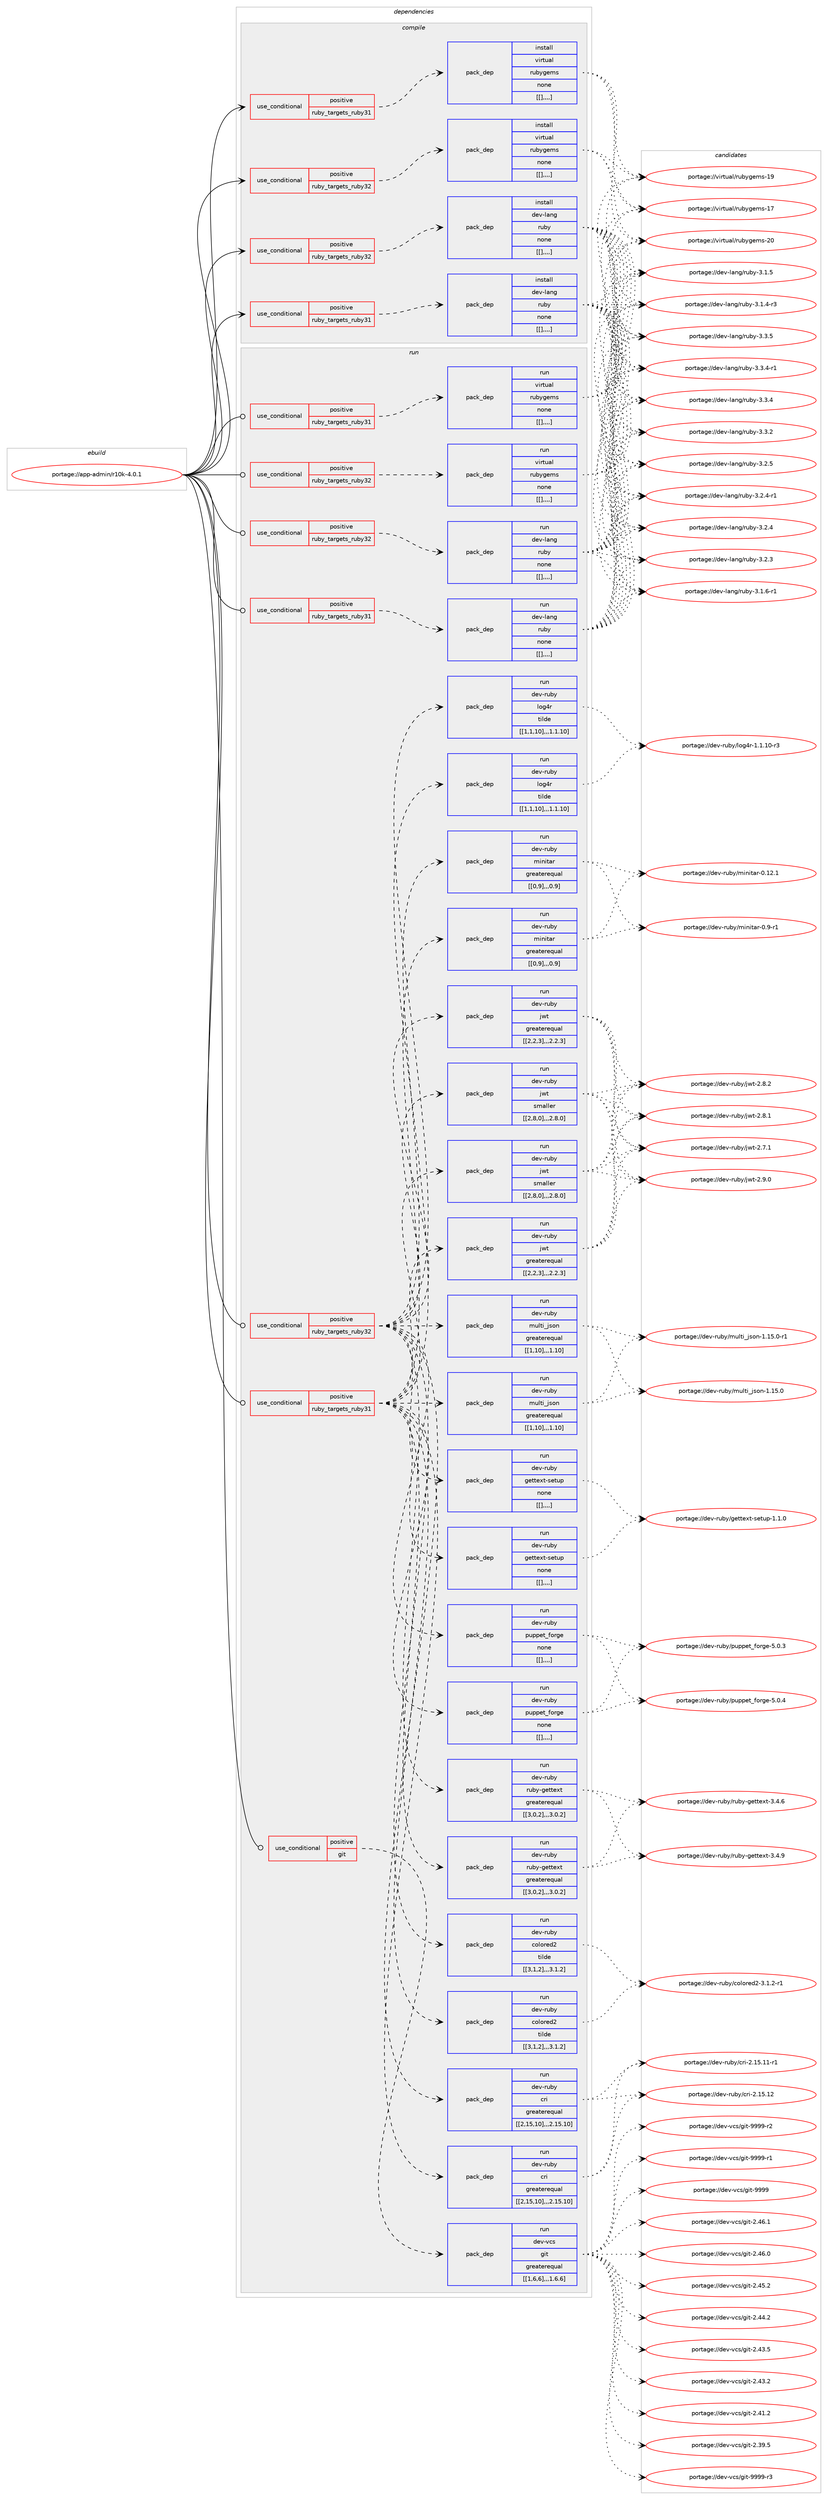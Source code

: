 digraph prolog {

# *************
# Graph options
# *************

newrank=true;
concentrate=true;
compound=true;
graph [rankdir=LR,fontname=Helvetica,fontsize=10,ranksep=1.5];#, ranksep=2.5, nodesep=0.2];
edge  [arrowhead=vee];
node  [fontname=Helvetica,fontsize=10];

# **********
# The ebuild
# **********

subgraph cluster_leftcol {
color=gray;
label=<<i>ebuild</i>>;
id [label="portage://app-admin/r10k-4.0.1", color=red, width=4, href="../app-admin/r10k-4.0.1.svg"];
}

# ****************
# The dependencies
# ****************

subgraph cluster_midcol {
color=gray;
label=<<i>dependencies</i>>;
subgraph cluster_compile {
fillcolor="#eeeeee";
style=filled;
label=<<i>compile</i>>;
subgraph cond966 {
dependency4144 [label=<<TABLE BORDER="0" CELLBORDER="1" CELLSPACING="0" CELLPADDING="4"><TR><TD ROWSPAN="3" CELLPADDING="10">use_conditional</TD></TR><TR><TD>positive</TD></TR><TR><TD>ruby_targets_ruby31</TD></TR></TABLE>>, shape=none, color=red];
subgraph pack3162 {
dependency4145 [label=<<TABLE BORDER="0" CELLBORDER="1" CELLSPACING="0" CELLPADDING="4" WIDTH="220"><TR><TD ROWSPAN="6" CELLPADDING="30">pack_dep</TD></TR><TR><TD WIDTH="110">install</TD></TR><TR><TD>dev-lang</TD></TR><TR><TD>ruby</TD></TR><TR><TD>none</TD></TR><TR><TD>[[],,,,]</TD></TR></TABLE>>, shape=none, color=blue];
}
dependency4144:e -> dependency4145:w [weight=20,style="dashed",arrowhead="vee"];
}
id:e -> dependency4144:w [weight=20,style="solid",arrowhead="vee"];
subgraph cond967 {
dependency4146 [label=<<TABLE BORDER="0" CELLBORDER="1" CELLSPACING="0" CELLPADDING="4"><TR><TD ROWSPAN="3" CELLPADDING="10">use_conditional</TD></TR><TR><TD>positive</TD></TR><TR><TD>ruby_targets_ruby31</TD></TR></TABLE>>, shape=none, color=red];
subgraph pack3163 {
dependency4147 [label=<<TABLE BORDER="0" CELLBORDER="1" CELLSPACING="0" CELLPADDING="4" WIDTH="220"><TR><TD ROWSPAN="6" CELLPADDING="30">pack_dep</TD></TR><TR><TD WIDTH="110">install</TD></TR><TR><TD>virtual</TD></TR><TR><TD>rubygems</TD></TR><TR><TD>none</TD></TR><TR><TD>[[],,,,]</TD></TR></TABLE>>, shape=none, color=blue];
}
dependency4146:e -> dependency4147:w [weight=20,style="dashed",arrowhead="vee"];
}
id:e -> dependency4146:w [weight=20,style="solid",arrowhead="vee"];
subgraph cond968 {
dependency4148 [label=<<TABLE BORDER="0" CELLBORDER="1" CELLSPACING="0" CELLPADDING="4"><TR><TD ROWSPAN="3" CELLPADDING="10">use_conditional</TD></TR><TR><TD>positive</TD></TR><TR><TD>ruby_targets_ruby32</TD></TR></TABLE>>, shape=none, color=red];
subgraph pack3164 {
dependency4149 [label=<<TABLE BORDER="0" CELLBORDER="1" CELLSPACING="0" CELLPADDING="4" WIDTH="220"><TR><TD ROWSPAN="6" CELLPADDING="30">pack_dep</TD></TR><TR><TD WIDTH="110">install</TD></TR><TR><TD>dev-lang</TD></TR><TR><TD>ruby</TD></TR><TR><TD>none</TD></TR><TR><TD>[[],,,,]</TD></TR></TABLE>>, shape=none, color=blue];
}
dependency4148:e -> dependency4149:w [weight=20,style="dashed",arrowhead="vee"];
}
id:e -> dependency4148:w [weight=20,style="solid",arrowhead="vee"];
subgraph cond969 {
dependency4150 [label=<<TABLE BORDER="0" CELLBORDER="1" CELLSPACING="0" CELLPADDING="4"><TR><TD ROWSPAN="3" CELLPADDING="10">use_conditional</TD></TR><TR><TD>positive</TD></TR><TR><TD>ruby_targets_ruby32</TD></TR></TABLE>>, shape=none, color=red];
subgraph pack3165 {
dependency4151 [label=<<TABLE BORDER="0" CELLBORDER="1" CELLSPACING="0" CELLPADDING="4" WIDTH="220"><TR><TD ROWSPAN="6" CELLPADDING="30">pack_dep</TD></TR><TR><TD WIDTH="110">install</TD></TR><TR><TD>virtual</TD></TR><TR><TD>rubygems</TD></TR><TR><TD>none</TD></TR><TR><TD>[[],,,,]</TD></TR></TABLE>>, shape=none, color=blue];
}
dependency4150:e -> dependency4151:w [weight=20,style="dashed",arrowhead="vee"];
}
id:e -> dependency4150:w [weight=20,style="solid",arrowhead="vee"];
}
subgraph cluster_compileandrun {
fillcolor="#eeeeee";
style=filled;
label=<<i>compile and run</i>>;
}
subgraph cluster_run {
fillcolor="#eeeeee";
style=filled;
label=<<i>run</i>>;
subgraph cond970 {
dependency4152 [label=<<TABLE BORDER="0" CELLBORDER="1" CELLSPACING="0" CELLPADDING="4"><TR><TD ROWSPAN="3" CELLPADDING="10">use_conditional</TD></TR><TR><TD>positive</TD></TR><TR><TD>git</TD></TR></TABLE>>, shape=none, color=red];
subgraph pack3166 {
dependency4153 [label=<<TABLE BORDER="0" CELLBORDER="1" CELLSPACING="0" CELLPADDING="4" WIDTH="220"><TR><TD ROWSPAN="6" CELLPADDING="30">pack_dep</TD></TR><TR><TD WIDTH="110">run</TD></TR><TR><TD>dev-vcs</TD></TR><TR><TD>git</TD></TR><TR><TD>greaterequal</TD></TR><TR><TD>[[1,6,6],,,1.6.6]</TD></TR></TABLE>>, shape=none, color=blue];
}
dependency4152:e -> dependency4153:w [weight=20,style="dashed",arrowhead="vee"];
}
id:e -> dependency4152:w [weight=20,style="solid",arrowhead="odot"];
subgraph cond971 {
dependency4154 [label=<<TABLE BORDER="0" CELLBORDER="1" CELLSPACING="0" CELLPADDING="4"><TR><TD ROWSPAN="3" CELLPADDING="10">use_conditional</TD></TR><TR><TD>positive</TD></TR><TR><TD>ruby_targets_ruby31</TD></TR></TABLE>>, shape=none, color=red];
subgraph pack3167 {
dependency4155 [label=<<TABLE BORDER="0" CELLBORDER="1" CELLSPACING="0" CELLPADDING="4" WIDTH="220"><TR><TD ROWSPAN="6" CELLPADDING="30">pack_dep</TD></TR><TR><TD WIDTH="110">run</TD></TR><TR><TD>dev-lang</TD></TR><TR><TD>ruby</TD></TR><TR><TD>none</TD></TR><TR><TD>[[],,,,]</TD></TR></TABLE>>, shape=none, color=blue];
}
dependency4154:e -> dependency4155:w [weight=20,style="dashed",arrowhead="vee"];
}
id:e -> dependency4154:w [weight=20,style="solid",arrowhead="odot"];
subgraph cond972 {
dependency4156 [label=<<TABLE BORDER="0" CELLBORDER="1" CELLSPACING="0" CELLPADDING="4"><TR><TD ROWSPAN="3" CELLPADDING="10">use_conditional</TD></TR><TR><TD>positive</TD></TR><TR><TD>ruby_targets_ruby31</TD></TR></TABLE>>, shape=none, color=red];
subgraph pack3168 {
dependency4157 [label=<<TABLE BORDER="0" CELLBORDER="1" CELLSPACING="0" CELLPADDING="4" WIDTH="220"><TR><TD ROWSPAN="6" CELLPADDING="30">pack_dep</TD></TR><TR><TD WIDTH="110">run</TD></TR><TR><TD>dev-ruby</TD></TR><TR><TD>colored2</TD></TR><TR><TD>tilde</TD></TR><TR><TD>[[3,1,2],,,3.1.2]</TD></TR></TABLE>>, shape=none, color=blue];
}
dependency4156:e -> dependency4157:w [weight=20,style="dashed",arrowhead="vee"];
subgraph pack3169 {
dependency4158 [label=<<TABLE BORDER="0" CELLBORDER="1" CELLSPACING="0" CELLPADDING="4" WIDTH="220"><TR><TD ROWSPAN="6" CELLPADDING="30">pack_dep</TD></TR><TR><TD WIDTH="110">run</TD></TR><TR><TD>dev-ruby</TD></TR><TR><TD>cri</TD></TR><TR><TD>greaterequal</TD></TR><TR><TD>[[2,15,10],,,2.15.10]</TD></TR></TABLE>>, shape=none, color=blue];
}
dependency4156:e -> dependency4158:w [weight=20,style="dashed",arrowhead="vee"];
subgraph pack3170 {
dependency4159 [label=<<TABLE BORDER="0" CELLBORDER="1" CELLSPACING="0" CELLPADDING="4" WIDTH="220"><TR><TD ROWSPAN="6" CELLPADDING="30">pack_dep</TD></TR><TR><TD WIDTH="110">run</TD></TR><TR><TD>dev-ruby</TD></TR><TR><TD>gettext-setup</TD></TR><TR><TD>none</TD></TR><TR><TD>[[],,,,]</TD></TR></TABLE>>, shape=none, color=blue];
}
dependency4156:e -> dependency4159:w [weight=20,style="dashed",arrowhead="vee"];
subgraph pack3171 {
dependency4160 [label=<<TABLE BORDER="0" CELLBORDER="1" CELLSPACING="0" CELLPADDING="4" WIDTH="220"><TR><TD ROWSPAN="6" CELLPADDING="30">pack_dep</TD></TR><TR><TD WIDTH="110">run</TD></TR><TR><TD>dev-ruby</TD></TR><TR><TD>jwt</TD></TR><TR><TD>greaterequal</TD></TR><TR><TD>[[2,2,3],,,2.2.3]</TD></TR></TABLE>>, shape=none, color=blue];
}
dependency4156:e -> dependency4160:w [weight=20,style="dashed",arrowhead="vee"];
subgraph pack3172 {
dependency4161 [label=<<TABLE BORDER="0" CELLBORDER="1" CELLSPACING="0" CELLPADDING="4" WIDTH="220"><TR><TD ROWSPAN="6" CELLPADDING="30">pack_dep</TD></TR><TR><TD WIDTH="110">run</TD></TR><TR><TD>dev-ruby</TD></TR><TR><TD>jwt</TD></TR><TR><TD>smaller</TD></TR><TR><TD>[[2,8,0],,,2.8.0]</TD></TR></TABLE>>, shape=none, color=blue];
}
dependency4156:e -> dependency4161:w [weight=20,style="dashed",arrowhead="vee"];
subgraph pack3173 {
dependency4162 [label=<<TABLE BORDER="0" CELLBORDER="1" CELLSPACING="0" CELLPADDING="4" WIDTH="220"><TR><TD ROWSPAN="6" CELLPADDING="30">pack_dep</TD></TR><TR><TD WIDTH="110">run</TD></TR><TR><TD>dev-ruby</TD></TR><TR><TD>ruby-gettext</TD></TR><TR><TD>greaterequal</TD></TR><TR><TD>[[3,0,2],,,3.0.2]</TD></TR></TABLE>>, shape=none, color=blue];
}
dependency4156:e -> dependency4162:w [weight=20,style="dashed",arrowhead="vee"];
subgraph pack3174 {
dependency4163 [label=<<TABLE BORDER="0" CELLBORDER="1" CELLSPACING="0" CELLPADDING="4" WIDTH="220"><TR><TD ROWSPAN="6" CELLPADDING="30">pack_dep</TD></TR><TR><TD WIDTH="110">run</TD></TR><TR><TD>dev-ruby</TD></TR><TR><TD>log4r</TD></TR><TR><TD>tilde</TD></TR><TR><TD>[[1,1,10],,,1.1.10]</TD></TR></TABLE>>, shape=none, color=blue];
}
dependency4156:e -> dependency4163:w [weight=20,style="dashed",arrowhead="vee"];
subgraph pack3175 {
dependency4164 [label=<<TABLE BORDER="0" CELLBORDER="1" CELLSPACING="0" CELLPADDING="4" WIDTH="220"><TR><TD ROWSPAN="6" CELLPADDING="30">pack_dep</TD></TR><TR><TD WIDTH="110">run</TD></TR><TR><TD>dev-ruby</TD></TR><TR><TD>minitar</TD></TR><TR><TD>greaterequal</TD></TR><TR><TD>[[0,9],,,0.9]</TD></TR></TABLE>>, shape=none, color=blue];
}
dependency4156:e -> dependency4164:w [weight=20,style="dashed",arrowhead="vee"];
subgraph pack3176 {
dependency4165 [label=<<TABLE BORDER="0" CELLBORDER="1" CELLSPACING="0" CELLPADDING="4" WIDTH="220"><TR><TD ROWSPAN="6" CELLPADDING="30">pack_dep</TD></TR><TR><TD WIDTH="110">run</TD></TR><TR><TD>dev-ruby</TD></TR><TR><TD>multi_json</TD></TR><TR><TD>greaterequal</TD></TR><TR><TD>[[1,10],,,1.10]</TD></TR></TABLE>>, shape=none, color=blue];
}
dependency4156:e -> dependency4165:w [weight=20,style="dashed",arrowhead="vee"];
subgraph pack3177 {
dependency4166 [label=<<TABLE BORDER="0" CELLBORDER="1" CELLSPACING="0" CELLPADDING="4" WIDTH="220"><TR><TD ROWSPAN="6" CELLPADDING="30">pack_dep</TD></TR><TR><TD WIDTH="110">run</TD></TR><TR><TD>dev-ruby</TD></TR><TR><TD>puppet_forge</TD></TR><TR><TD>none</TD></TR><TR><TD>[[],,,,]</TD></TR></TABLE>>, shape=none, color=blue];
}
dependency4156:e -> dependency4166:w [weight=20,style="dashed",arrowhead="vee"];
}
id:e -> dependency4156:w [weight=20,style="solid",arrowhead="odot"];
subgraph cond973 {
dependency4167 [label=<<TABLE BORDER="0" CELLBORDER="1" CELLSPACING="0" CELLPADDING="4"><TR><TD ROWSPAN="3" CELLPADDING="10">use_conditional</TD></TR><TR><TD>positive</TD></TR><TR><TD>ruby_targets_ruby31</TD></TR></TABLE>>, shape=none, color=red];
subgraph pack3178 {
dependency4168 [label=<<TABLE BORDER="0" CELLBORDER="1" CELLSPACING="0" CELLPADDING="4" WIDTH="220"><TR><TD ROWSPAN="6" CELLPADDING="30">pack_dep</TD></TR><TR><TD WIDTH="110">run</TD></TR><TR><TD>virtual</TD></TR><TR><TD>rubygems</TD></TR><TR><TD>none</TD></TR><TR><TD>[[],,,,]</TD></TR></TABLE>>, shape=none, color=blue];
}
dependency4167:e -> dependency4168:w [weight=20,style="dashed",arrowhead="vee"];
}
id:e -> dependency4167:w [weight=20,style="solid",arrowhead="odot"];
subgraph cond974 {
dependency4169 [label=<<TABLE BORDER="0" CELLBORDER="1" CELLSPACING="0" CELLPADDING="4"><TR><TD ROWSPAN="3" CELLPADDING="10">use_conditional</TD></TR><TR><TD>positive</TD></TR><TR><TD>ruby_targets_ruby32</TD></TR></TABLE>>, shape=none, color=red];
subgraph pack3179 {
dependency4170 [label=<<TABLE BORDER="0" CELLBORDER="1" CELLSPACING="0" CELLPADDING="4" WIDTH="220"><TR><TD ROWSPAN="6" CELLPADDING="30">pack_dep</TD></TR><TR><TD WIDTH="110">run</TD></TR><TR><TD>dev-lang</TD></TR><TR><TD>ruby</TD></TR><TR><TD>none</TD></TR><TR><TD>[[],,,,]</TD></TR></TABLE>>, shape=none, color=blue];
}
dependency4169:e -> dependency4170:w [weight=20,style="dashed",arrowhead="vee"];
}
id:e -> dependency4169:w [weight=20,style="solid",arrowhead="odot"];
subgraph cond975 {
dependency4171 [label=<<TABLE BORDER="0" CELLBORDER="1" CELLSPACING="0" CELLPADDING="4"><TR><TD ROWSPAN="3" CELLPADDING="10">use_conditional</TD></TR><TR><TD>positive</TD></TR><TR><TD>ruby_targets_ruby32</TD></TR></TABLE>>, shape=none, color=red];
subgraph pack3180 {
dependency4172 [label=<<TABLE BORDER="0" CELLBORDER="1" CELLSPACING="0" CELLPADDING="4" WIDTH="220"><TR><TD ROWSPAN="6" CELLPADDING="30">pack_dep</TD></TR><TR><TD WIDTH="110">run</TD></TR><TR><TD>dev-ruby</TD></TR><TR><TD>colored2</TD></TR><TR><TD>tilde</TD></TR><TR><TD>[[3,1,2],,,3.1.2]</TD></TR></TABLE>>, shape=none, color=blue];
}
dependency4171:e -> dependency4172:w [weight=20,style="dashed",arrowhead="vee"];
subgraph pack3181 {
dependency4173 [label=<<TABLE BORDER="0" CELLBORDER="1" CELLSPACING="0" CELLPADDING="4" WIDTH="220"><TR><TD ROWSPAN="6" CELLPADDING="30">pack_dep</TD></TR><TR><TD WIDTH="110">run</TD></TR><TR><TD>dev-ruby</TD></TR><TR><TD>cri</TD></TR><TR><TD>greaterequal</TD></TR><TR><TD>[[2,15,10],,,2.15.10]</TD></TR></TABLE>>, shape=none, color=blue];
}
dependency4171:e -> dependency4173:w [weight=20,style="dashed",arrowhead="vee"];
subgraph pack3182 {
dependency4174 [label=<<TABLE BORDER="0" CELLBORDER="1" CELLSPACING="0" CELLPADDING="4" WIDTH="220"><TR><TD ROWSPAN="6" CELLPADDING="30">pack_dep</TD></TR><TR><TD WIDTH="110">run</TD></TR><TR><TD>dev-ruby</TD></TR><TR><TD>gettext-setup</TD></TR><TR><TD>none</TD></TR><TR><TD>[[],,,,]</TD></TR></TABLE>>, shape=none, color=blue];
}
dependency4171:e -> dependency4174:w [weight=20,style="dashed",arrowhead="vee"];
subgraph pack3183 {
dependency4175 [label=<<TABLE BORDER="0" CELLBORDER="1" CELLSPACING="0" CELLPADDING="4" WIDTH="220"><TR><TD ROWSPAN="6" CELLPADDING="30">pack_dep</TD></TR><TR><TD WIDTH="110">run</TD></TR><TR><TD>dev-ruby</TD></TR><TR><TD>jwt</TD></TR><TR><TD>greaterequal</TD></TR><TR><TD>[[2,2,3],,,2.2.3]</TD></TR></TABLE>>, shape=none, color=blue];
}
dependency4171:e -> dependency4175:w [weight=20,style="dashed",arrowhead="vee"];
subgraph pack3184 {
dependency4176 [label=<<TABLE BORDER="0" CELLBORDER="1" CELLSPACING="0" CELLPADDING="4" WIDTH="220"><TR><TD ROWSPAN="6" CELLPADDING="30">pack_dep</TD></TR><TR><TD WIDTH="110">run</TD></TR><TR><TD>dev-ruby</TD></TR><TR><TD>jwt</TD></TR><TR><TD>smaller</TD></TR><TR><TD>[[2,8,0],,,2.8.0]</TD></TR></TABLE>>, shape=none, color=blue];
}
dependency4171:e -> dependency4176:w [weight=20,style="dashed",arrowhead="vee"];
subgraph pack3185 {
dependency4177 [label=<<TABLE BORDER="0" CELLBORDER="1" CELLSPACING="0" CELLPADDING="4" WIDTH="220"><TR><TD ROWSPAN="6" CELLPADDING="30">pack_dep</TD></TR><TR><TD WIDTH="110">run</TD></TR><TR><TD>dev-ruby</TD></TR><TR><TD>ruby-gettext</TD></TR><TR><TD>greaterequal</TD></TR><TR><TD>[[3,0,2],,,3.0.2]</TD></TR></TABLE>>, shape=none, color=blue];
}
dependency4171:e -> dependency4177:w [weight=20,style="dashed",arrowhead="vee"];
subgraph pack3186 {
dependency4178 [label=<<TABLE BORDER="0" CELLBORDER="1" CELLSPACING="0" CELLPADDING="4" WIDTH="220"><TR><TD ROWSPAN="6" CELLPADDING="30">pack_dep</TD></TR><TR><TD WIDTH="110">run</TD></TR><TR><TD>dev-ruby</TD></TR><TR><TD>log4r</TD></TR><TR><TD>tilde</TD></TR><TR><TD>[[1,1,10],,,1.1.10]</TD></TR></TABLE>>, shape=none, color=blue];
}
dependency4171:e -> dependency4178:w [weight=20,style="dashed",arrowhead="vee"];
subgraph pack3187 {
dependency4179 [label=<<TABLE BORDER="0" CELLBORDER="1" CELLSPACING="0" CELLPADDING="4" WIDTH="220"><TR><TD ROWSPAN="6" CELLPADDING="30">pack_dep</TD></TR><TR><TD WIDTH="110">run</TD></TR><TR><TD>dev-ruby</TD></TR><TR><TD>minitar</TD></TR><TR><TD>greaterequal</TD></TR><TR><TD>[[0,9],,,0.9]</TD></TR></TABLE>>, shape=none, color=blue];
}
dependency4171:e -> dependency4179:w [weight=20,style="dashed",arrowhead="vee"];
subgraph pack3188 {
dependency4180 [label=<<TABLE BORDER="0" CELLBORDER="1" CELLSPACING="0" CELLPADDING="4" WIDTH="220"><TR><TD ROWSPAN="6" CELLPADDING="30">pack_dep</TD></TR><TR><TD WIDTH="110">run</TD></TR><TR><TD>dev-ruby</TD></TR><TR><TD>multi_json</TD></TR><TR><TD>greaterequal</TD></TR><TR><TD>[[1,10],,,1.10]</TD></TR></TABLE>>, shape=none, color=blue];
}
dependency4171:e -> dependency4180:w [weight=20,style="dashed",arrowhead="vee"];
subgraph pack3189 {
dependency4181 [label=<<TABLE BORDER="0" CELLBORDER="1" CELLSPACING="0" CELLPADDING="4" WIDTH="220"><TR><TD ROWSPAN="6" CELLPADDING="30">pack_dep</TD></TR><TR><TD WIDTH="110">run</TD></TR><TR><TD>dev-ruby</TD></TR><TR><TD>puppet_forge</TD></TR><TR><TD>none</TD></TR><TR><TD>[[],,,,]</TD></TR></TABLE>>, shape=none, color=blue];
}
dependency4171:e -> dependency4181:w [weight=20,style="dashed",arrowhead="vee"];
}
id:e -> dependency4171:w [weight=20,style="solid",arrowhead="odot"];
subgraph cond976 {
dependency4182 [label=<<TABLE BORDER="0" CELLBORDER="1" CELLSPACING="0" CELLPADDING="4"><TR><TD ROWSPAN="3" CELLPADDING="10">use_conditional</TD></TR><TR><TD>positive</TD></TR><TR><TD>ruby_targets_ruby32</TD></TR></TABLE>>, shape=none, color=red];
subgraph pack3190 {
dependency4183 [label=<<TABLE BORDER="0" CELLBORDER="1" CELLSPACING="0" CELLPADDING="4" WIDTH="220"><TR><TD ROWSPAN="6" CELLPADDING="30">pack_dep</TD></TR><TR><TD WIDTH="110">run</TD></TR><TR><TD>virtual</TD></TR><TR><TD>rubygems</TD></TR><TR><TD>none</TD></TR><TR><TD>[[],,,,]</TD></TR></TABLE>>, shape=none, color=blue];
}
dependency4182:e -> dependency4183:w [weight=20,style="dashed",arrowhead="vee"];
}
id:e -> dependency4182:w [weight=20,style="solid",arrowhead="odot"];
}
}

# **************
# The candidates
# **************

subgraph cluster_choices {
rank=same;
color=gray;
label=<<i>candidates</i>>;

subgraph choice3162 {
color=black;
nodesep=1;
choice10010111845108971101034711411798121455146514653 [label="portage://dev-lang/ruby-3.3.5", color=red, width=4,href="../dev-lang/ruby-3.3.5.svg"];
choice100101118451089711010347114117981214551465146524511449 [label="portage://dev-lang/ruby-3.3.4-r1", color=red, width=4,href="../dev-lang/ruby-3.3.4-r1.svg"];
choice10010111845108971101034711411798121455146514652 [label="portage://dev-lang/ruby-3.3.4", color=red, width=4,href="../dev-lang/ruby-3.3.4.svg"];
choice10010111845108971101034711411798121455146514650 [label="portage://dev-lang/ruby-3.3.2", color=red, width=4,href="../dev-lang/ruby-3.3.2.svg"];
choice10010111845108971101034711411798121455146504653 [label="portage://dev-lang/ruby-3.2.5", color=red, width=4,href="../dev-lang/ruby-3.2.5.svg"];
choice100101118451089711010347114117981214551465046524511449 [label="portage://dev-lang/ruby-3.2.4-r1", color=red, width=4,href="../dev-lang/ruby-3.2.4-r1.svg"];
choice10010111845108971101034711411798121455146504652 [label="portage://dev-lang/ruby-3.2.4", color=red, width=4,href="../dev-lang/ruby-3.2.4.svg"];
choice10010111845108971101034711411798121455146504651 [label="portage://dev-lang/ruby-3.2.3", color=red, width=4,href="../dev-lang/ruby-3.2.3.svg"];
choice100101118451089711010347114117981214551464946544511449 [label="portage://dev-lang/ruby-3.1.6-r1", color=red, width=4,href="../dev-lang/ruby-3.1.6-r1.svg"];
choice10010111845108971101034711411798121455146494653 [label="portage://dev-lang/ruby-3.1.5", color=red, width=4,href="../dev-lang/ruby-3.1.5.svg"];
choice100101118451089711010347114117981214551464946524511451 [label="portage://dev-lang/ruby-3.1.4-r3", color=red, width=4,href="../dev-lang/ruby-3.1.4-r3.svg"];
dependency4145:e -> choice10010111845108971101034711411798121455146514653:w [style=dotted,weight="100"];
dependency4145:e -> choice100101118451089711010347114117981214551465146524511449:w [style=dotted,weight="100"];
dependency4145:e -> choice10010111845108971101034711411798121455146514652:w [style=dotted,weight="100"];
dependency4145:e -> choice10010111845108971101034711411798121455146514650:w [style=dotted,weight="100"];
dependency4145:e -> choice10010111845108971101034711411798121455146504653:w [style=dotted,weight="100"];
dependency4145:e -> choice100101118451089711010347114117981214551465046524511449:w [style=dotted,weight="100"];
dependency4145:e -> choice10010111845108971101034711411798121455146504652:w [style=dotted,weight="100"];
dependency4145:e -> choice10010111845108971101034711411798121455146504651:w [style=dotted,weight="100"];
dependency4145:e -> choice100101118451089711010347114117981214551464946544511449:w [style=dotted,weight="100"];
dependency4145:e -> choice10010111845108971101034711411798121455146494653:w [style=dotted,weight="100"];
dependency4145:e -> choice100101118451089711010347114117981214551464946524511451:w [style=dotted,weight="100"];
}
subgraph choice3163 {
color=black;
nodesep=1;
choice118105114116117971084711411798121103101109115455048 [label="portage://virtual/rubygems-20", color=red, width=4,href="../virtual/rubygems-20.svg"];
choice118105114116117971084711411798121103101109115454957 [label="portage://virtual/rubygems-19", color=red, width=4,href="../virtual/rubygems-19.svg"];
choice118105114116117971084711411798121103101109115454955 [label="portage://virtual/rubygems-17", color=red, width=4,href="../virtual/rubygems-17.svg"];
dependency4147:e -> choice118105114116117971084711411798121103101109115455048:w [style=dotted,weight="100"];
dependency4147:e -> choice118105114116117971084711411798121103101109115454957:w [style=dotted,weight="100"];
dependency4147:e -> choice118105114116117971084711411798121103101109115454955:w [style=dotted,weight="100"];
}
subgraph choice3164 {
color=black;
nodesep=1;
choice10010111845108971101034711411798121455146514653 [label="portage://dev-lang/ruby-3.3.5", color=red, width=4,href="../dev-lang/ruby-3.3.5.svg"];
choice100101118451089711010347114117981214551465146524511449 [label="portage://dev-lang/ruby-3.3.4-r1", color=red, width=4,href="../dev-lang/ruby-3.3.4-r1.svg"];
choice10010111845108971101034711411798121455146514652 [label="portage://dev-lang/ruby-3.3.4", color=red, width=4,href="../dev-lang/ruby-3.3.4.svg"];
choice10010111845108971101034711411798121455146514650 [label="portage://dev-lang/ruby-3.3.2", color=red, width=4,href="../dev-lang/ruby-3.3.2.svg"];
choice10010111845108971101034711411798121455146504653 [label="portage://dev-lang/ruby-3.2.5", color=red, width=4,href="../dev-lang/ruby-3.2.5.svg"];
choice100101118451089711010347114117981214551465046524511449 [label="portage://dev-lang/ruby-3.2.4-r1", color=red, width=4,href="../dev-lang/ruby-3.2.4-r1.svg"];
choice10010111845108971101034711411798121455146504652 [label="portage://dev-lang/ruby-3.2.4", color=red, width=4,href="../dev-lang/ruby-3.2.4.svg"];
choice10010111845108971101034711411798121455146504651 [label="portage://dev-lang/ruby-3.2.3", color=red, width=4,href="../dev-lang/ruby-3.2.3.svg"];
choice100101118451089711010347114117981214551464946544511449 [label="portage://dev-lang/ruby-3.1.6-r1", color=red, width=4,href="../dev-lang/ruby-3.1.6-r1.svg"];
choice10010111845108971101034711411798121455146494653 [label="portage://dev-lang/ruby-3.1.5", color=red, width=4,href="../dev-lang/ruby-3.1.5.svg"];
choice100101118451089711010347114117981214551464946524511451 [label="portage://dev-lang/ruby-3.1.4-r3", color=red, width=4,href="../dev-lang/ruby-3.1.4-r3.svg"];
dependency4149:e -> choice10010111845108971101034711411798121455146514653:w [style=dotted,weight="100"];
dependency4149:e -> choice100101118451089711010347114117981214551465146524511449:w [style=dotted,weight="100"];
dependency4149:e -> choice10010111845108971101034711411798121455146514652:w [style=dotted,weight="100"];
dependency4149:e -> choice10010111845108971101034711411798121455146514650:w [style=dotted,weight="100"];
dependency4149:e -> choice10010111845108971101034711411798121455146504653:w [style=dotted,weight="100"];
dependency4149:e -> choice100101118451089711010347114117981214551465046524511449:w [style=dotted,weight="100"];
dependency4149:e -> choice10010111845108971101034711411798121455146504652:w [style=dotted,weight="100"];
dependency4149:e -> choice10010111845108971101034711411798121455146504651:w [style=dotted,weight="100"];
dependency4149:e -> choice100101118451089711010347114117981214551464946544511449:w [style=dotted,weight="100"];
dependency4149:e -> choice10010111845108971101034711411798121455146494653:w [style=dotted,weight="100"];
dependency4149:e -> choice100101118451089711010347114117981214551464946524511451:w [style=dotted,weight="100"];
}
subgraph choice3165 {
color=black;
nodesep=1;
choice118105114116117971084711411798121103101109115455048 [label="portage://virtual/rubygems-20", color=red, width=4,href="../virtual/rubygems-20.svg"];
choice118105114116117971084711411798121103101109115454957 [label="portage://virtual/rubygems-19", color=red, width=4,href="../virtual/rubygems-19.svg"];
choice118105114116117971084711411798121103101109115454955 [label="portage://virtual/rubygems-17", color=red, width=4,href="../virtual/rubygems-17.svg"];
dependency4151:e -> choice118105114116117971084711411798121103101109115455048:w [style=dotted,weight="100"];
dependency4151:e -> choice118105114116117971084711411798121103101109115454957:w [style=dotted,weight="100"];
dependency4151:e -> choice118105114116117971084711411798121103101109115454955:w [style=dotted,weight="100"];
}
subgraph choice3166 {
color=black;
nodesep=1;
choice10010111845118991154710310511645575757574511451 [label="portage://dev-vcs/git-9999-r3", color=red, width=4,href="../dev-vcs/git-9999-r3.svg"];
choice10010111845118991154710310511645575757574511450 [label="portage://dev-vcs/git-9999-r2", color=red, width=4,href="../dev-vcs/git-9999-r2.svg"];
choice10010111845118991154710310511645575757574511449 [label="portage://dev-vcs/git-9999-r1", color=red, width=4,href="../dev-vcs/git-9999-r1.svg"];
choice1001011184511899115471031051164557575757 [label="portage://dev-vcs/git-9999", color=red, width=4,href="../dev-vcs/git-9999.svg"];
choice10010111845118991154710310511645504652544649 [label="portage://dev-vcs/git-2.46.1", color=red, width=4,href="../dev-vcs/git-2.46.1.svg"];
choice10010111845118991154710310511645504652544648 [label="portage://dev-vcs/git-2.46.0", color=red, width=4,href="../dev-vcs/git-2.46.0.svg"];
choice10010111845118991154710310511645504652534650 [label="portage://dev-vcs/git-2.45.2", color=red, width=4,href="../dev-vcs/git-2.45.2.svg"];
choice10010111845118991154710310511645504652524650 [label="portage://dev-vcs/git-2.44.2", color=red, width=4,href="../dev-vcs/git-2.44.2.svg"];
choice10010111845118991154710310511645504652514653 [label="portage://dev-vcs/git-2.43.5", color=red, width=4,href="../dev-vcs/git-2.43.5.svg"];
choice10010111845118991154710310511645504652514650 [label="portage://dev-vcs/git-2.43.2", color=red, width=4,href="../dev-vcs/git-2.43.2.svg"];
choice10010111845118991154710310511645504652494650 [label="portage://dev-vcs/git-2.41.2", color=red, width=4,href="../dev-vcs/git-2.41.2.svg"];
choice10010111845118991154710310511645504651574653 [label="portage://dev-vcs/git-2.39.5", color=red, width=4,href="../dev-vcs/git-2.39.5.svg"];
dependency4153:e -> choice10010111845118991154710310511645575757574511451:w [style=dotted,weight="100"];
dependency4153:e -> choice10010111845118991154710310511645575757574511450:w [style=dotted,weight="100"];
dependency4153:e -> choice10010111845118991154710310511645575757574511449:w [style=dotted,weight="100"];
dependency4153:e -> choice1001011184511899115471031051164557575757:w [style=dotted,weight="100"];
dependency4153:e -> choice10010111845118991154710310511645504652544649:w [style=dotted,weight="100"];
dependency4153:e -> choice10010111845118991154710310511645504652544648:w [style=dotted,weight="100"];
dependency4153:e -> choice10010111845118991154710310511645504652534650:w [style=dotted,weight="100"];
dependency4153:e -> choice10010111845118991154710310511645504652524650:w [style=dotted,weight="100"];
dependency4153:e -> choice10010111845118991154710310511645504652514653:w [style=dotted,weight="100"];
dependency4153:e -> choice10010111845118991154710310511645504652514650:w [style=dotted,weight="100"];
dependency4153:e -> choice10010111845118991154710310511645504652494650:w [style=dotted,weight="100"];
dependency4153:e -> choice10010111845118991154710310511645504651574653:w [style=dotted,weight="100"];
}
subgraph choice3167 {
color=black;
nodesep=1;
choice10010111845108971101034711411798121455146514653 [label="portage://dev-lang/ruby-3.3.5", color=red, width=4,href="../dev-lang/ruby-3.3.5.svg"];
choice100101118451089711010347114117981214551465146524511449 [label="portage://dev-lang/ruby-3.3.4-r1", color=red, width=4,href="../dev-lang/ruby-3.3.4-r1.svg"];
choice10010111845108971101034711411798121455146514652 [label="portage://dev-lang/ruby-3.3.4", color=red, width=4,href="../dev-lang/ruby-3.3.4.svg"];
choice10010111845108971101034711411798121455146514650 [label="portage://dev-lang/ruby-3.3.2", color=red, width=4,href="../dev-lang/ruby-3.3.2.svg"];
choice10010111845108971101034711411798121455146504653 [label="portage://dev-lang/ruby-3.2.5", color=red, width=4,href="../dev-lang/ruby-3.2.5.svg"];
choice100101118451089711010347114117981214551465046524511449 [label="portage://dev-lang/ruby-3.2.4-r1", color=red, width=4,href="../dev-lang/ruby-3.2.4-r1.svg"];
choice10010111845108971101034711411798121455146504652 [label="portage://dev-lang/ruby-3.2.4", color=red, width=4,href="../dev-lang/ruby-3.2.4.svg"];
choice10010111845108971101034711411798121455146504651 [label="portage://dev-lang/ruby-3.2.3", color=red, width=4,href="../dev-lang/ruby-3.2.3.svg"];
choice100101118451089711010347114117981214551464946544511449 [label="portage://dev-lang/ruby-3.1.6-r1", color=red, width=4,href="../dev-lang/ruby-3.1.6-r1.svg"];
choice10010111845108971101034711411798121455146494653 [label="portage://dev-lang/ruby-3.1.5", color=red, width=4,href="../dev-lang/ruby-3.1.5.svg"];
choice100101118451089711010347114117981214551464946524511451 [label="portage://dev-lang/ruby-3.1.4-r3", color=red, width=4,href="../dev-lang/ruby-3.1.4-r3.svg"];
dependency4155:e -> choice10010111845108971101034711411798121455146514653:w [style=dotted,weight="100"];
dependency4155:e -> choice100101118451089711010347114117981214551465146524511449:w [style=dotted,weight="100"];
dependency4155:e -> choice10010111845108971101034711411798121455146514652:w [style=dotted,weight="100"];
dependency4155:e -> choice10010111845108971101034711411798121455146514650:w [style=dotted,weight="100"];
dependency4155:e -> choice10010111845108971101034711411798121455146504653:w [style=dotted,weight="100"];
dependency4155:e -> choice100101118451089711010347114117981214551465046524511449:w [style=dotted,weight="100"];
dependency4155:e -> choice10010111845108971101034711411798121455146504652:w [style=dotted,weight="100"];
dependency4155:e -> choice10010111845108971101034711411798121455146504651:w [style=dotted,weight="100"];
dependency4155:e -> choice100101118451089711010347114117981214551464946544511449:w [style=dotted,weight="100"];
dependency4155:e -> choice10010111845108971101034711411798121455146494653:w [style=dotted,weight="100"];
dependency4155:e -> choice100101118451089711010347114117981214551464946524511451:w [style=dotted,weight="100"];
}
subgraph choice3168 {
color=black;
nodesep=1;
choice10010111845114117981214799111108111114101100504551464946504511449 [label="portage://dev-ruby/colored2-3.1.2-r1", color=red, width=4,href="../dev-ruby/colored2-3.1.2-r1.svg"];
dependency4157:e -> choice10010111845114117981214799111108111114101100504551464946504511449:w [style=dotted,weight="100"];
}
subgraph choice3169 {
color=black;
nodesep=1;
choice100101118451141179812147991141054550464953464950 [label="portage://dev-ruby/cri-2.15.12", color=red, width=4,href="../dev-ruby/cri-2.15.12.svg"];
choice1001011184511411798121479911410545504649534649494511449 [label="portage://dev-ruby/cri-2.15.11-r1", color=red, width=4,href="../dev-ruby/cri-2.15.11-r1.svg"];
dependency4158:e -> choice100101118451141179812147991141054550464953464950:w [style=dotted,weight="100"];
dependency4158:e -> choice1001011184511411798121479911410545504649534649494511449:w [style=dotted,weight="100"];
}
subgraph choice3170 {
color=black;
nodesep=1;
choice10010111845114117981214710310111611610112011645115101116117112454946494648 [label="portage://dev-ruby/gettext-setup-1.1.0", color=red, width=4,href="../dev-ruby/gettext-setup-1.1.0.svg"];
dependency4159:e -> choice10010111845114117981214710310111611610112011645115101116117112454946494648:w [style=dotted,weight="100"];
}
subgraph choice3171 {
color=black;
nodesep=1;
choice100101118451141179812147106119116455046574648 [label="portage://dev-ruby/jwt-2.9.0", color=red, width=4,href="../dev-ruby/jwt-2.9.0.svg"];
choice100101118451141179812147106119116455046564650 [label="portage://dev-ruby/jwt-2.8.2", color=red, width=4,href="../dev-ruby/jwt-2.8.2.svg"];
choice100101118451141179812147106119116455046564649 [label="portage://dev-ruby/jwt-2.8.1", color=red, width=4,href="../dev-ruby/jwt-2.8.1.svg"];
choice100101118451141179812147106119116455046554649 [label="portage://dev-ruby/jwt-2.7.1", color=red, width=4,href="../dev-ruby/jwt-2.7.1.svg"];
dependency4160:e -> choice100101118451141179812147106119116455046574648:w [style=dotted,weight="100"];
dependency4160:e -> choice100101118451141179812147106119116455046564650:w [style=dotted,weight="100"];
dependency4160:e -> choice100101118451141179812147106119116455046564649:w [style=dotted,weight="100"];
dependency4160:e -> choice100101118451141179812147106119116455046554649:w [style=dotted,weight="100"];
}
subgraph choice3172 {
color=black;
nodesep=1;
choice100101118451141179812147106119116455046574648 [label="portage://dev-ruby/jwt-2.9.0", color=red, width=4,href="../dev-ruby/jwt-2.9.0.svg"];
choice100101118451141179812147106119116455046564650 [label="portage://dev-ruby/jwt-2.8.2", color=red, width=4,href="../dev-ruby/jwt-2.8.2.svg"];
choice100101118451141179812147106119116455046564649 [label="portage://dev-ruby/jwt-2.8.1", color=red, width=4,href="../dev-ruby/jwt-2.8.1.svg"];
choice100101118451141179812147106119116455046554649 [label="portage://dev-ruby/jwt-2.7.1", color=red, width=4,href="../dev-ruby/jwt-2.7.1.svg"];
dependency4161:e -> choice100101118451141179812147106119116455046574648:w [style=dotted,weight="100"];
dependency4161:e -> choice100101118451141179812147106119116455046564650:w [style=dotted,weight="100"];
dependency4161:e -> choice100101118451141179812147106119116455046564649:w [style=dotted,weight="100"];
dependency4161:e -> choice100101118451141179812147106119116455046554649:w [style=dotted,weight="100"];
}
subgraph choice3173 {
color=black;
nodesep=1;
choice1001011184511411798121471141179812145103101116116101120116455146524657 [label="portage://dev-ruby/ruby-gettext-3.4.9", color=red, width=4,href="../dev-ruby/ruby-gettext-3.4.9.svg"];
choice1001011184511411798121471141179812145103101116116101120116455146524654 [label="portage://dev-ruby/ruby-gettext-3.4.6", color=red, width=4,href="../dev-ruby/ruby-gettext-3.4.6.svg"];
dependency4162:e -> choice1001011184511411798121471141179812145103101116116101120116455146524657:w [style=dotted,weight="100"];
dependency4162:e -> choice1001011184511411798121471141179812145103101116116101120116455146524654:w [style=dotted,weight="100"];
}
subgraph choice3174 {
color=black;
nodesep=1;
choice10010111845114117981214710811110352114454946494649484511451 [label="portage://dev-ruby/log4r-1.1.10-r3", color=red, width=4,href="../dev-ruby/log4r-1.1.10-r3.svg"];
dependency4163:e -> choice10010111845114117981214710811110352114454946494649484511451:w [style=dotted,weight="100"];
}
subgraph choice3175 {
color=black;
nodesep=1;
choice1001011184511411798121471091051101051169711445484649504649 [label="portage://dev-ruby/minitar-0.12.1", color=red, width=4,href="../dev-ruby/minitar-0.12.1.svg"];
choice10010111845114117981214710910511010511697114454846574511449 [label="portage://dev-ruby/minitar-0.9-r1", color=red, width=4,href="../dev-ruby/minitar-0.9-r1.svg"];
dependency4164:e -> choice1001011184511411798121471091051101051169711445484649504649:w [style=dotted,weight="100"];
dependency4164:e -> choice10010111845114117981214710910511010511697114454846574511449:w [style=dotted,weight="100"];
}
subgraph choice3176 {
color=black;
nodesep=1;
choice10010111845114117981214710911710811610595106115111110454946495346484511449 [label="portage://dev-ruby/multi_json-1.15.0-r1", color=red, width=4,href="../dev-ruby/multi_json-1.15.0-r1.svg"];
choice1001011184511411798121471091171081161059510611511111045494649534648 [label="portage://dev-ruby/multi_json-1.15.0", color=red, width=4,href="../dev-ruby/multi_json-1.15.0.svg"];
dependency4165:e -> choice10010111845114117981214710911710811610595106115111110454946495346484511449:w [style=dotted,weight="100"];
dependency4165:e -> choice1001011184511411798121471091171081161059510611511111045494649534648:w [style=dotted,weight="100"];
}
subgraph choice3177 {
color=black;
nodesep=1;
choice10010111845114117981214711211711211210111695102111114103101455346484652 [label="portage://dev-ruby/puppet_forge-5.0.4", color=red, width=4,href="../dev-ruby/puppet_forge-5.0.4.svg"];
choice10010111845114117981214711211711211210111695102111114103101455346484651 [label="portage://dev-ruby/puppet_forge-5.0.3", color=red, width=4,href="../dev-ruby/puppet_forge-5.0.3.svg"];
dependency4166:e -> choice10010111845114117981214711211711211210111695102111114103101455346484652:w [style=dotted,weight="100"];
dependency4166:e -> choice10010111845114117981214711211711211210111695102111114103101455346484651:w [style=dotted,weight="100"];
}
subgraph choice3178 {
color=black;
nodesep=1;
choice118105114116117971084711411798121103101109115455048 [label="portage://virtual/rubygems-20", color=red, width=4,href="../virtual/rubygems-20.svg"];
choice118105114116117971084711411798121103101109115454957 [label="portage://virtual/rubygems-19", color=red, width=4,href="../virtual/rubygems-19.svg"];
choice118105114116117971084711411798121103101109115454955 [label="portage://virtual/rubygems-17", color=red, width=4,href="../virtual/rubygems-17.svg"];
dependency4168:e -> choice118105114116117971084711411798121103101109115455048:w [style=dotted,weight="100"];
dependency4168:e -> choice118105114116117971084711411798121103101109115454957:w [style=dotted,weight="100"];
dependency4168:e -> choice118105114116117971084711411798121103101109115454955:w [style=dotted,weight="100"];
}
subgraph choice3179 {
color=black;
nodesep=1;
choice10010111845108971101034711411798121455146514653 [label="portage://dev-lang/ruby-3.3.5", color=red, width=4,href="../dev-lang/ruby-3.3.5.svg"];
choice100101118451089711010347114117981214551465146524511449 [label="portage://dev-lang/ruby-3.3.4-r1", color=red, width=4,href="../dev-lang/ruby-3.3.4-r1.svg"];
choice10010111845108971101034711411798121455146514652 [label="portage://dev-lang/ruby-3.3.4", color=red, width=4,href="../dev-lang/ruby-3.3.4.svg"];
choice10010111845108971101034711411798121455146514650 [label="portage://dev-lang/ruby-3.3.2", color=red, width=4,href="../dev-lang/ruby-3.3.2.svg"];
choice10010111845108971101034711411798121455146504653 [label="portage://dev-lang/ruby-3.2.5", color=red, width=4,href="../dev-lang/ruby-3.2.5.svg"];
choice100101118451089711010347114117981214551465046524511449 [label="portage://dev-lang/ruby-3.2.4-r1", color=red, width=4,href="../dev-lang/ruby-3.2.4-r1.svg"];
choice10010111845108971101034711411798121455146504652 [label="portage://dev-lang/ruby-3.2.4", color=red, width=4,href="../dev-lang/ruby-3.2.4.svg"];
choice10010111845108971101034711411798121455146504651 [label="portage://dev-lang/ruby-3.2.3", color=red, width=4,href="../dev-lang/ruby-3.2.3.svg"];
choice100101118451089711010347114117981214551464946544511449 [label="portage://dev-lang/ruby-3.1.6-r1", color=red, width=4,href="../dev-lang/ruby-3.1.6-r1.svg"];
choice10010111845108971101034711411798121455146494653 [label="portage://dev-lang/ruby-3.1.5", color=red, width=4,href="../dev-lang/ruby-3.1.5.svg"];
choice100101118451089711010347114117981214551464946524511451 [label="portage://dev-lang/ruby-3.1.4-r3", color=red, width=4,href="../dev-lang/ruby-3.1.4-r3.svg"];
dependency4170:e -> choice10010111845108971101034711411798121455146514653:w [style=dotted,weight="100"];
dependency4170:e -> choice100101118451089711010347114117981214551465146524511449:w [style=dotted,weight="100"];
dependency4170:e -> choice10010111845108971101034711411798121455146514652:w [style=dotted,weight="100"];
dependency4170:e -> choice10010111845108971101034711411798121455146514650:w [style=dotted,weight="100"];
dependency4170:e -> choice10010111845108971101034711411798121455146504653:w [style=dotted,weight="100"];
dependency4170:e -> choice100101118451089711010347114117981214551465046524511449:w [style=dotted,weight="100"];
dependency4170:e -> choice10010111845108971101034711411798121455146504652:w [style=dotted,weight="100"];
dependency4170:e -> choice10010111845108971101034711411798121455146504651:w [style=dotted,weight="100"];
dependency4170:e -> choice100101118451089711010347114117981214551464946544511449:w [style=dotted,weight="100"];
dependency4170:e -> choice10010111845108971101034711411798121455146494653:w [style=dotted,weight="100"];
dependency4170:e -> choice100101118451089711010347114117981214551464946524511451:w [style=dotted,weight="100"];
}
subgraph choice3180 {
color=black;
nodesep=1;
choice10010111845114117981214799111108111114101100504551464946504511449 [label="portage://dev-ruby/colored2-3.1.2-r1", color=red, width=4,href="../dev-ruby/colored2-3.1.2-r1.svg"];
dependency4172:e -> choice10010111845114117981214799111108111114101100504551464946504511449:w [style=dotted,weight="100"];
}
subgraph choice3181 {
color=black;
nodesep=1;
choice100101118451141179812147991141054550464953464950 [label="portage://dev-ruby/cri-2.15.12", color=red, width=4,href="../dev-ruby/cri-2.15.12.svg"];
choice1001011184511411798121479911410545504649534649494511449 [label="portage://dev-ruby/cri-2.15.11-r1", color=red, width=4,href="../dev-ruby/cri-2.15.11-r1.svg"];
dependency4173:e -> choice100101118451141179812147991141054550464953464950:w [style=dotted,weight="100"];
dependency4173:e -> choice1001011184511411798121479911410545504649534649494511449:w [style=dotted,weight="100"];
}
subgraph choice3182 {
color=black;
nodesep=1;
choice10010111845114117981214710310111611610112011645115101116117112454946494648 [label="portage://dev-ruby/gettext-setup-1.1.0", color=red, width=4,href="../dev-ruby/gettext-setup-1.1.0.svg"];
dependency4174:e -> choice10010111845114117981214710310111611610112011645115101116117112454946494648:w [style=dotted,weight="100"];
}
subgraph choice3183 {
color=black;
nodesep=1;
choice100101118451141179812147106119116455046574648 [label="portage://dev-ruby/jwt-2.9.0", color=red, width=4,href="../dev-ruby/jwt-2.9.0.svg"];
choice100101118451141179812147106119116455046564650 [label="portage://dev-ruby/jwt-2.8.2", color=red, width=4,href="../dev-ruby/jwt-2.8.2.svg"];
choice100101118451141179812147106119116455046564649 [label="portage://dev-ruby/jwt-2.8.1", color=red, width=4,href="../dev-ruby/jwt-2.8.1.svg"];
choice100101118451141179812147106119116455046554649 [label="portage://dev-ruby/jwt-2.7.1", color=red, width=4,href="../dev-ruby/jwt-2.7.1.svg"];
dependency4175:e -> choice100101118451141179812147106119116455046574648:w [style=dotted,weight="100"];
dependency4175:e -> choice100101118451141179812147106119116455046564650:w [style=dotted,weight="100"];
dependency4175:e -> choice100101118451141179812147106119116455046564649:w [style=dotted,weight="100"];
dependency4175:e -> choice100101118451141179812147106119116455046554649:w [style=dotted,weight="100"];
}
subgraph choice3184 {
color=black;
nodesep=1;
choice100101118451141179812147106119116455046574648 [label="portage://dev-ruby/jwt-2.9.0", color=red, width=4,href="../dev-ruby/jwt-2.9.0.svg"];
choice100101118451141179812147106119116455046564650 [label="portage://dev-ruby/jwt-2.8.2", color=red, width=4,href="../dev-ruby/jwt-2.8.2.svg"];
choice100101118451141179812147106119116455046564649 [label="portage://dev-ruby/jwt-2.8.1", color=red, width=4,href="../dev-ruby/jwt-2.8.1.svg"];
choice100101118451141179812147106119116455046554649 [label="portage://dev-ruby/jwt-2.7.1", color=red, width=4,href="../dev-ruby/jwt-2.7.1.svg"];
dependency4176:e -> choice100101118451141179812147106119116455046574648:w [style=dotted,weight="100"];
dependency4176:e -> choice100101118451141179812147106119116455046564650:w [style=dotted,weight="100"];
dependency4176:e -> choice100101118451141179812147106119116455046564649:w [style=dotted,weight="100"];
dependency4176:e -> choice100101118451141179812147106119116455046554649:w [style=dotted,weight="100"];
}
subgraph choice3185 {
color=black;
nodesep=1;
choice1001011184511411798121471141179812145103101116116101120116455146524657 [label="portage://dev-ruby/ruby-gettext-3.4.9", color=red, width=4,href="../dev-ruby/ruby-gettext-3.4.9.svg"];
choice1001011184511411798121471141179812145103101116116101120116455146524654 [label="portage://dev-ruby/ruby-gettext-3.4.6", color=red, width=4,href="../dev-ruby/ruby-gettext-3.4.6.svg"];
dependency4177:e -> choice1001011184511411798121471141179812145103101116116101120116455146524657:w [style=dotted,weight="100"];
dependency4177:e -> choice1001011184511411798121471141179812145103101116116101120116455146524654:w [style=dotted,weight="100"];
}
subgraph choice3186 {
color=black;
nodesep=1;
choice10010111845114117981214710811110352114454946494649484511451 [label="portage://dev-ruby/log4r-1.1.10-r3", color=red, width=4,href="../dev-ruby/log4r-1.1.10-r3.svg"];
dependency4178:e -> choice10010111845114117981214710811110352114454946494649484511451:w [style=dotted,weight="100"];
}
subgraph choice3187 {
color=black;
nodesep=1;
choice1001011184511411798121471091051101051169711445484649504649 [label="portage://dev-ruby/minitar-0.12.1", color=red, width=4,href="../dev-ruby/minitar-0.12.1.svg"];
choice10010111845114117981214710910511010511697114454846574511449 [label="portage://dev-ruby/minitar-0.9-r1", color=red, width=4,href="../dev-ruby/minitar-0.9-r1.svg"];
dependency4179:e -> choice1001011184511411798121471091051101051169711445484649504649:w [style=dotted,weight="100"];
dependency4179:e -> choice10010111845114117981214710910511010511697114454846574511449:w [style=dotted,weight="100"];
}
subgraph choice3188 {
color=black;
nodesep=1;
choice10010111845114117981214710911710811610595106115111110454946495346484511449 [label="portage://dev-ruby/multi_json-1.15.0-r1", color=red, width=4,href="../dev-ruby/multi_json-1.15.0-r1.svg"];
choice1001011184511411798121471091171081161059510611511111045494649534648 [label="portage://dev-ruby/multi_json-1.15.0", color=red, width=4,href="../dev-ruby/multi_json-1.15.0.svg"];
dependency4180:e -> choice10010111845114117981214710911710811610595106115111110454946495346484511449:w [style=dotted,weight="100"];
dependency4180:e -> choice1001011184511411798121471091171081161059510611511111045494649534648:w [style=dotted,weight="100"];
}
subgraph choice3189 {
color=black;
nodesep=1;
choice10010111845114117981214711211711211210111695102111114103101455346484652 [label="portage://dev-ruby/puppet_forge-5.0.4", color=red, width=4,href="../dev-ruby/puppet_forge-5.0.4.svg"];
choice10010111845114117981214711211711211210111695102111114103101455346484651 [label="portage://dev-ruby/puppet_forge-5.0.3", color=red, width=4,href="../dev-ruby/puppet_forge-5.0.3.svg"];
dependency4181:e -> choice10010111845114117981214711211711211210111695102111114103101455346484652:w [style=dotted,weight="100"];
dependency4181:e -> choice10010111845114117981214711211711211210111695102111114103101455346484651:w [style=dotted,weight="100"];
}
subgraph choice3190 {
color=black;
nodesep=1;
choice118105114116117971084711411798121103101109115455048 [label="portage://virtual/rubygems-20", color=red, width=4,href="../virtual/rubygems-20.svg"];
choice118105114116117971084711411798121103101109115454957 [label="portage://virtual/rubygems-19", color=red, width=4,href="../virtual/rubygems-19.svg"];
choice118105114116117971084711411798121103101109115454955 [label="portage://virtual/rubygems-17", color=red, width=4,href="../virtual/rubygems-17.svg"];
dependency4183:e -> choice118105114116117971084711411798121103101109115455048:w [style=dotted,weight="100"];
dependency4183:e -> choice118105114116117971084711411798121103101109115454957:w [style=dotted,weight="100"];
dependency4183:e -> choice118105114116117971084711411798121103101109115454955:w [style=dotted,weight="100"];
}
}

}
